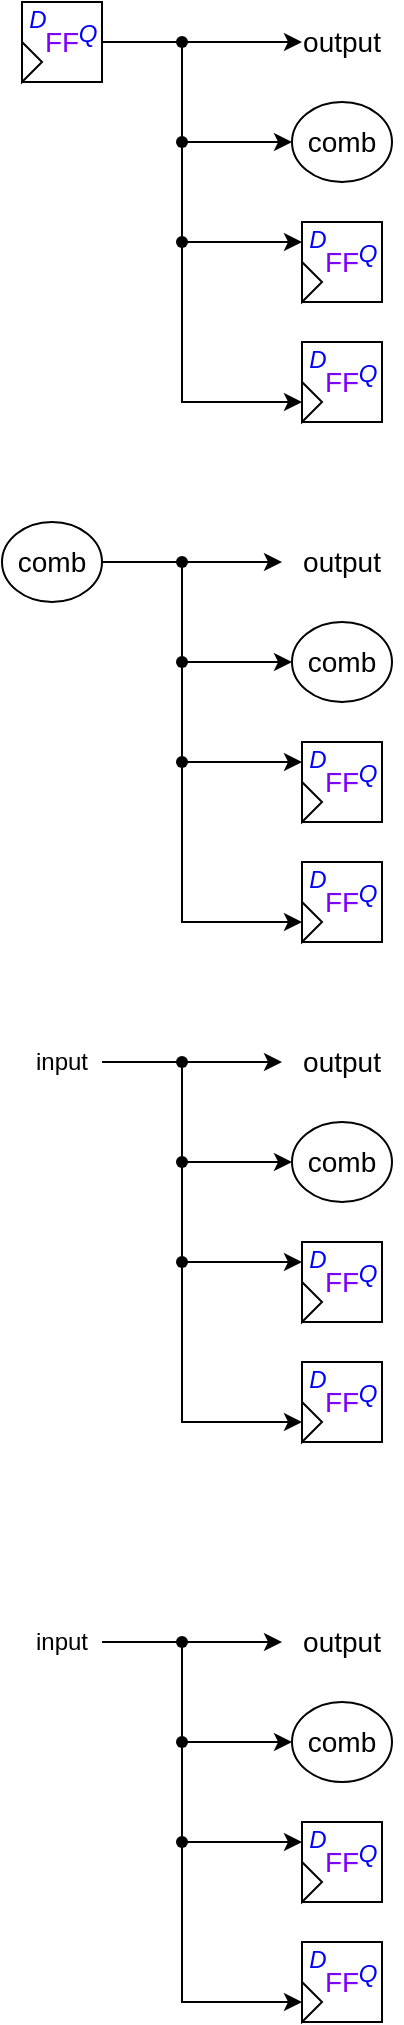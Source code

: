 <mxfile version="26.0.6">
  <diagram name="第 1 页" id="9-TWg4Ww6dwORrWYyeaC">
    <mxGraphModel dx="989" dy="509" grid="1" gridSize="10" guides="1" tooltips="1" connect="1" arrows="1" fold="1" page="1" pageScale="1" pageWidth="827" pageHeight="1169" math="0" shadow="0">
      <root>
        <mxCell id="0" />
        <mxCell id="1" parent="0" />
        <mxCell id="jcqUKhRGZYXGKdBDmug--1" style="edgeStyle=none;rounded=0;orthogonalLoop=1;jettySize=auto;html=1;labelBackgroundColor=none;strokeColor=#000000;strokeWidth=1;fontSize=16;fontColor=#000000;startArrow=none;startFill=0;endArrow=classic;endFill=1;" edge="1" parent="1" source="jcqUKhRGZYXGKdBDmug--6" target="jcqUKhRGZYXGKdBDmug--5">
          <mxGeometry relative="1" as="geometry">
            <mxPoint x="180" y="60" as="targetPoint" />
          </mxGeometry>
        </mxCell>
        <mxCell id="jcqUKhRGZYXGKdBDmug--2" style="edgeStyle=orthogonalEdgeStyle;rounded=0;orthogonalLoop=1;jettySize=auto;html=1;entryX=0;entryY=0.5;entryDx=0;entryDy=0;labelBackgroundColor=none;strokeColor=#000000;strokeWidth=1;fontSize=16;fontColor=#000000;startArrow=none;startFill=0;endArrow=classic;endFill=1;" edge="1" parent="1" source="jcqUKhRGZYXGKdBDmug--8" target="jcqUKhRGZYXGKdBDmug--4">
          <mxGeometry relative="1" as="geometry">
            <mxPoint x="110" y="100" as="sourcePoint" />
            <Array as="points">
              <mxPoint x="140" y="110" />
            </Array>
          </mxGeometry>
        </mxCell>
        <mxCell id="jcqUKhRGZYXGKdBDmug--3" style="edgeStyle=orthogonalEdgeStyle;rounded=0;orthogonalLoop=1;jettySize=auto;html=1;labelBackgroundColor=none;strokeColor=#000000;strokeWidth=1;fontSize=14;fontColor=#000000;startArrow=none;startFill=0;endArrow=classic;endFill=1;entryX=0;entryY=0.25;entryDx=0;entryDy=0;" edge="1" parent="1" source="jcqUKhRGZYXGKdBDmug--11" target="jcqUKhRGZYXGKdBDmug--19">
          <mxGeometry relative="1" as="geometry">
            <mxPoint x="80" y="180" as="sourcePoint" />
            <mxPoint x="190" y="160" as="targetPoint" />
            <Array as="points">
              <mxPoint x="170" y="160" />
              <mxPoint x="170" y="160" />
            </Array>
          </mxGeometry>
        </mxCell>
        <mxCell id="jcqUKhRGZYXGKdBDmug--4" value="comb" style="ellipse;whiteSpace=wrap;html=1;labelBackgroundColor=none;strokeColor=default;strokeWidth=1;fontSize=14;fontColor=#000000;" vertex="1" parent="1">
          <mxGeometry x="195" y="90" width="50" height="40" as="geometry" />
        </mxCell>
        <mxCell id="jcqUKhRGZYXGKdBDmug--5" value="output" style="text;html=1;strokeColor=none;fillColor=none;align=center;verticalAlign=middle;whiteSpace=wrap;rounded=0;labelBackgroundColor=none;strokeWidth=1;fontSize=14;fontColor=#000000;" vertex="1" parent="1">
          <mxGeometry x="200" y="50" width="40" height="20" as="geometry" />
        </mxCell>
        <mxCell id="jcqUKhRGZYXGKdBDmug--6" value="" style="shape=waypoint;sketch=0;fillStyle=solid;size=6;pointerEvents=1;points=[];fillColor=none;resizable=0;rotatable=0;perimeter=centerPerimeter;snapToPoint=1;labelBackgroundColor=none;strokeColor=default;strokeWidth=1;fontSize=14;fontColor=#000000;" vertex="1" parent="1">
          <mxGeometry x="120" y="40" width="40" height="40" as="geometry" />
        </mxCell>
        <mxCell id="jcqUKhRGZYXGKdBDmug--7" value="" style="edgeStyle=none;rounded=0;orthogonalLoop=1;jettySize=auto;html=1;labelBackgroundColor=none;strokeColor=#000000;strokeWidth=1;fontSize=16;fontColor=#000000;startArrow=none;startFill=0;endArrow=none;endFill=1;" edge="1" parent="1" source="jcqUKhRGZYXGKdBDmug--14" target="jcqUKhRGZYXGKdBDmug--6">
          <mxGeometry relative="1" as="geometry">
            <mxPoint x="190" y="60" as="targetPoint" />
            <mxPoint x="120" y="60" as="sourcePoint" />
          </mxGeometry>
        </mxCell>
        <mxCell id="jcqUKhRGZYXGKdBDmug--8" value="" style="shape=waypoint;sketch=0;fillStyle=solid;size=6;pointerEvents=1;points=[];fillColor=none;resizable=0;rotatable=0;perimeter=centerPerimeter;snapToPoint=1;labelBackgroundColor=none;strokeColor=default;strokeWidth=1;fontSize=14;fontColor=#000000;" vertex="1" parent="1">
          <mxGeometry x="120" y="90" width="40" height="40" as="geometry" />
        </mxCell>
        <mxCell id="jcqUKhRGZYXGKdBDmug--9" value="" style="edgeStyle=orthogonalEdgeStyle;rounded=0;orthogonalLoop=1;jettySize=auto;html=1;entryDx=0;entryDy=0;labelBackgroundColor=none;strokeColor=#000000;strokeWidth=1;fontSize=16;fontColor=#000000;startArrow=none;startFill=0;endArrow=none;endFill=1;" edge="1" parent="1" source="jcqUKhRGZYXGKdBDmug--6" target="jcqUKhRGZYXGKdBDmug--8">
          <mxGeometry relative="1" as="geometry">
            <mxPoint x="140" y="60" as="sourcePoint" />
            <mxPoint x="195" y="120" as="targetPoint" />
            <Array as="points" />
          </mxGeometry>
        </mxCell>
        <mxCell id="jcqUKhRGZYXGKdBDmug--10" style="edgeStyle=orthogonalEdgeStyle;rounded=0;orthogonalLoop=1;jettySize=auto;html=1;entryX=0;entryY=0.5;entryDx=0;entryDy=0;labelBackgroundColor=none;strokeColor=#000000;strokeWidth=1;fontSize=12;fontColor=#0000FF;startArrow=none;startFill=0;endArrow=classic;endFill=1;" edge="1" parent="1" source="jcqUKhRGZYXGKdBDmug--11" target="jcqUKhRGZYXGKdBDmug--25">
          <mxGeometry relative="1" as="geometry">
            <Array as="points">
              <mxPoint x="140" y="240" />
            </Array>
          </mxGeometry>
        </mxCell>
        <mxCell id="jcqUKhRGZYXGKdBDmug--11" value="" style="shape=waypoint;sketch=0;fillStyle=solid;size=6;pointerEvents=1;points=[];fillColor=none;resizable=0;rotatable=0;perimeter=centerPerimeter;snapToPoint=1;labelBackgroundColor=none;strokeColor=default;strokeWidth=1;fontSize=14;fontColor=#000000;" vertex="1" parent="1">
          <mxGeometry x="120" y="140" width="40" height="40" as="geometry" />
        </mxCell>
        <mxCell id="jcqUKhRGZYXGKdBDmug--12" value="" style="edgeStyle=orthogonalEdgeStyle;rounded=0;orthogonalLoop=1;jettySize=auto;html=1;entryDx=0;entryDy=0;labelBackgroundColor=none;strokeColor=#000000;strokeWidth=1;fontSize=14;fontColor=#000000;startArrow=none;startFill=0;endArrow=none;endFill=1;" edge="1" parent="1" source="jcqUKhRGZYXGKdBDmug--8" target="jcqUKhRGZYXGKdBDmug--11">
          <mxGeometry relative="1" as="geometry">
            <mxPoint x="140" y="120" as="sourcePoint" />
            <mxPoint x="200" y="182.5" as="targetPoint" />
            <Array as="points" />
          </mxGeometry>
        </mxCell>
        <mxCell id="jcqUKhRGZYXGKdBDmug--13" value="" style="group" vertex="1" connectable="0" parent="1">
          <mxGeometry x="60" y="40" width="40" height="40" as="geometry" />
        </mxCell>
        <mxCell id="jcqUKhRGZYXGKdBDmug--14" value="FF" style="rounded=0;whiteSpace=wrap;html=1;labelBackgroundColor=none;strokeColor=default;strokeWidth=1;fontSize=14;fontColor=#7F00FF;" vertex="1" parent="jcqUKhRGZYXGKdBDmug--13">
          <mxGeometry width="40" height="40" as="geometry" />
        </mxCell>
        <mxCell id="jcqUKhRGZYXGKdBDmug--15" value="" style="triangle;whiteSpace=wrap;html=1;labelBackgroundColor=none;strokeColor=default;strokeWidth=1;fontSize=14;fontColor=#000000;" vertex="1" parent="jcqUKhRGZYXGKdBDmug--13">
          <mxGeometry y="20" width="10" height="20" as="geometry" />
        </mxCell>
        <mxCell id="jcqUKhRGZYXGKdBDmug--16" value="D" style="text;html=1;strokeColor=none;fillColor=none;align=center;verticalAlign=middle;whiteSpace=wrap;rounded=0;labelBackgroundColor=none;strokeWidth=1;fontSize=12;fontColor=#0000FF;fontStyle=2" vertex="1" parent="jcqUKhRGZYXGKdBDmug--13">
          <mxGeometry x="3" y="4.8" width="10" height="8" as="geometry" />
        </mxCell>
        <mxCell id="jcqUKhRGZYXGKdBDmug--17" value="Q" style="text;html=1;strokeColor=none;fillColor=none;align=center;verticalAlign=middle;whiteSpace=wrap;rounded=0;labelBackgroundColor=none;strokeWidth=1;fontSize=12;fontColor=#0000FF;fontStyle=2" vertex="1" parent="jcqUKhRGZYXGKdBDmug--13">
          <mxGeometry x="28" y="12" width="10" height="8" as="geometry" />
        </mxCell>
        <mxCell id="jcqUKhRGZYXGKdBDmug--18" value="" style="group" vertex="1" connectable="0" parent="1">
          <mxGeometry x="200" y="150" width="40" height="40" as="geometry" />
        </mxCell>
        <mxCell id="jcqUKhRGZYXGKdBDmug--19" value="FF" style="rounded=0;whiteSpace=wrap;html=1;labelBackgroundColor=none;strokeColor=default;strokeWidth=1;fontSize=14;fontColor=#7F00FF;" vertex="1" parent="jcqUKhRGZYXGKdBDmug--18">
          <mxGeometry width="40" height="40" as="geometry" />
        </mxCell>
        <mxCell id="jcqUKhRGZYXGKdBDmug--20" value="" style="triangle;whiteSpace=wrap;html=1;labelBackgroundColor=none;strokeColor=default;strokeWidth=1;fontSize=14;fontColor=#000000;" vertex="1" parent="jcqUKhRGZYXGKdBDmug--18">
          <mxGeometry y="20" width="10" height="20" as="geometry" />
        </mxCell>
        <mxCell id="jcqUKhRGZYXGKdBDmug--21" value="D" style="text;html=1;strokeColor=none;fillColor=none;align=center;verticalAlign=middle;whiteSpace=wrap;rounded=0;labelBackgroundColor=none;strokeWidth=1;fontSize=12;fontColor=#0000FF;fontStyle=2" vertex="1" parent="jcqUKhRGZYXGKdBDmug--18">
          <mxGeometry x="3" y="4.8" width="10" height="8" as="geometry" />
        </mxCell>
        <mxCell id="jcqUKhRGZYXGKdBDmug--22" value="Q" style="text;html=1;strokeColor=none;fillColor=none;align=center;verticalAlign=middle;whiteSpace=wrap;rounded=0;labelBackgroundColor=none;strokeWidth=1;fontSize=12;fontColor=#0000FF;fontStyle=2" vertex="1" parent="jcqUKhRGZYXGKdBDmug--18">
          <mxGeometry x="28" y="12" width="10" height="8" as="geometry" />
        </mxCell>
        <mxCell id="jcqUKhRGZYXGKdBDmug--23" value="" style="group" vertex="1" connectable="0" parent="1">
          <mxGeometry x="200" y="210" width="40" height="40" as="geometry" />
        </mxCell>
        <mxCell id="jcqUKhRGZYXGKdBDmug--24" value="FF" style="rounded=0;whiteSpace=wrap;html=1;labelBackgroundColor=none;strokeColor=default;strokeWidth=1;fontSize=14;fontColor=#7F00FF;" vertex="1" parent="jcqUKhRGZYXGKdBDmug--23">
          <mxGeometry width="40" height="40" as="geometry" />
        </mxCell>
        <mxCell id="jcqUKhRGZYXGKdBDmug--25" value="" style="triangle;whiteSpace=wrap;html=1;labelBackgroundColor=none;strokeColor=default;strokeWidth=1;fontSize=14;fontColor=#000000;" vertex="1" parent="jcqUKhRGZYXGKdBDmug--23">
          <mxGeometry y="20" width="10" height="20" as="geometry" />
        </mxCell>
        <mxCell id="jcqUKhRGZYXGKdBDmug--26" value="D" style="text;html=1;strokeColor=none;fillColor=none;align=center;verticalAlign=middle;whiteSpace=wrap;rounded=0;labelBackgroundColor=none;strokeWidth=1;fontSize=12;fontColor=#0000FF;fontStyle=2" vertex="1" parent="jcqUKhRGZYXGKdBDmug--23">
          <mxGeometry x="3" y="4.8" width="10" height="8" as="geometry" />
        </mxCell>
        <mxCell id="jcqUKhRGZYXGKdBDmug--27" value="Q" style="text;html=1;strokeColor=none;fillColor=none;align=center;verticalAlign=middle;whiteSpace=wrap;rounded=0;labelBackgroundColor=none;strokeWidth=1;fontSize=12;fontColor=#0000FF;fontStyle=2" vertex="1" parent="jcqUKhRGZYXGKdBDmug--23">
          <mxGeometry x="28" y="12" width="10" height="8" as="geometry" />
        </mxCell>
        <mxCell id="jcqUKhRGZYXGKdBDmug--28" style="edgeStyle=none;rounded=0;orthogonalLoop=1;jettySize=auto;html=1;labelBackgroundColor=none;strokeColor=#000000;strokeWidth=1;fontSize=16;fontColor=#000000;startArrow=none;startFill=0;endArrow=classic;endFill=1;" edge="1" parent="1" source="jcqUKhRGZYXGKdBDmug--33" target="jcqUKhRGZYXGKdBDmug--32">
          <mxGeometry relative="1" as="geometry">
            <mxPoint x="180" y="320" as="targetPoint" />
          </mxGeometry>
        </mxCell>
        <mxCell id="jcqUKhRGZYXGKdBDmug--29" style="edgeStyle=orthogonalEdgeStyle;rounded=0;orthogonalLoop=1;jettySize=auto;html=1;entryX=0;entryY=0.5;entryDx=0;entryDy=0;labelBackgroundColor=none;strokeColor=#000000;strokeWidth=1;fontSize=16;fontColor=#000000;startArrow=none;startFill=0;endArrow=classic;endFill=1;" edge="1" parent="1" source="jcqUKhRGZYXGKdBDmug--35" target="jcqUKhRGZYXGKdBDmug--31">
          <mxGeometry relative="1" as="geometry">
            <mxPoint x="110" y="360" as="sourcePoint" />
            <Array as="points">
              <mxPoint x="140" y="370" />
            </Array>
          </mxGeometry>
        </mxCell>
        <mxCell id="jcqUKhRGZYXGKdBDmug--30" style="edgeStyle=orthogonalEdgeStyle;rounded=0;orthogonalLoop=1;jettySize=auto;html=1;labelBackgroundColor=none;strokeColor=#000000;strokeWidth=1;fontSize=14;fontColor=#000000;startArrow=none;startFill=0;endArrow=classic;endFill=1;entryX=0;entryY=0.25;entryDx=0;entryDy=0;" edge="1" parent="1" source="jcqUKhRGZYXGKdBDmug--38" target="jcqUKhRGZYXGKdBDmug--41">
          <mxGeometry relative="1" as="geometry">
            <mxPoint x="80" y="440" as="sourcePoint" />
            <mxPoint x="190" y="420" as="targetPoint" />
            <Array as="points">
              <mxPoint x="170" y="420" />
              <mxPoint x="170" y="420" />
            </Array>
          </mxGeometry>
        </mxCell>
        <mxCell id="jcqUKhRGZYXGKdBDmug--31" value="comb" style="ellipse;whiteSpace=wrap;html=1;labelBackgroundColor=none;strokeColor=default;strokeWidth=1;fontSize=14;fontColor=#000000;" vertex="1" parent="1">
          <mxGeometry x="195" y="350" width="50" height="40" as="geometry" />
        </mxCell>
        <mxCell id="jcqUKhRGZYXGKdBDmug--32" value="output" style="text;html=1;strokeColor=none;fillColor=none;align=center;verticalAlign=middle;whiteSpace=wrap;rounded=0;labelBackgroundColor=none;strokeWidth=1;fontSize=14;fontColor=#000000;" vertex="1" parent="1">
          <mxGeometry x="190" y="310" width="60" height="20" as="geometry" />
        </mxCell>
        <mxCell id="jcqUKhRGZYXGKdBDmug--33" value="" style="shape=waypoint;sketch=0;fillStyle=solid;size=6;pointerEvents=1;points=[];fillColor=none;resizable=0;rotatable=0;perimeter=centerPerimeter;snapToPoint=1;labelBackgroundColor=none;strokeColor=default;strokeWidth=1;fontSize=14;fontColor=#000000;" vertex="1" parent="1">
          <mxGeometry x="120" y="300" width="40" height="40" as="geometry" />
        </mxCell>
        <mxCell id="jcqUKhRGZYXGKdBDmug--34" value="" style="edgeStyle=none;rounded=0;orthogonalLoop=1;jettySize=auto;html=1;labelBackgroundColor=none;strokeColor=#000000;strokeWidth=1;fontSize=16;fontColor=#000000;startArrow=none;startFill=0;endArrow=none;endFill=1;" edge="1" parent="1" source="jcqUKhRGZYXGKdBDmug--50" target="jcqUKhRGZYXGKdBDmug--33">
          <mxGeometry relative="1" as="geometry">
            <mxPoint x="190" y="320" as="targetPoint" />
            <mxPoint x="100" y="320" as="sourcePoint" />
          </mxGeometry>
        </mxCell>
        <mxCell id="jcqUKhRGZYXGKdBDmug--35" value="" style="shape=waypoint;sketch=0;fillStyle=solid;size=6;pointerEvents=1;points=[];fillColor=none;resizable=0;rotatable=0;perimeter=centerPerimeter;snapToPoint=1;labelBackgroundColor=none;strokeColor=default;strokeWidth=1;fontSize=14;fontColor=#000000;" vertex="1" parent="1">
          <mxGeometry x="120" y="350" width="40" height="40" as="geometry" />
        </mxCell>
        <mxCell id="jcqUKhRGZYXGKdBDmug--36" value="" style="edgeStyle=orthogonalEdgeStyle;rounded=0;orthogonalLoop=1;jettySize=auto;html=1;entryDx=0;entryDy=0;labelBackgroundColor=none;strokeColor=#000000;strokeWidth=1;fontSize=16;fontColor=#000000;startArrow=none;startFill=0;endArrow=none;endFill=1;" edge="1" parent="1" source="jcqUKhRGZYXGKdBDmug--33" target="jcqUKhRGZYXGKdBDmug--35">
          <mxGeometry relative="1" as="geometry">
            <mxPoint x="140" y="320" as="sourcePoint" />
            <mxPoint x="195" y="380" as="targetPoint" />
            <Array as="points" />
          </mxGeometry>
        </mxCell>
        <mxCell id="jcqUKhRGZYXGKdBDmug--37" style="edgeStyle=orthogonalEdgeStyle;rounded=0;orthogonalLoop=1;jettySize=auto;html=1;entryX=0;entryY=0.5;entryDx=0;entryDy=0;labelBackgroundColor=none;strokeColor=#000000;strokeWidth=1;fontSize=12;fontColor=#0000FF;startArrow=none;startFill=0;endArrow=classic;endFill=1;" edge="1" parent="1" source="jcqUKhRGZYXGKdBDmug--38" target="jcqUKhRGZYXGKdBDmug--47">
          <mxGeometry relative="1" as="geometry">
            <Array as="points">
              <mxPoint x="140" y="500" />
            </Array>
          </mxGeometry>
        </mxCell>
        <mxCell id="jcqUKhRGZYXGKdBDmug--38" value="" style="shape=waypoint;sketch=0;fillStyle=solid;size=6;pointerEvents=1;points=[];fillColor=none;resizable=0;rotatable=0;perimeter=centerPerimeter;snapToPoint=1;labelBackgroundColor=none;strokeColor=default;strokeWidth=1;fontSize=14;fontColor=#000000;" vertex="1" parent="1">
          <mxGeometry x="120" y="400" width="40" height="40" as="geometry" />
        </mxCell>
        <mxCell id="jcqUKhRGZYXGKdBDmug--39" value="" style="edgeStyle=orthogonalEdgeStyle;rounded=0;orthogonalLoop=1;jettySize=auto;html=1;entryDx=0;entryDy=0;labelBackgroundColor=none;strokeColor=#000000;strokeWidth=1;fontSize=14;fontColor=#000000;startArrow=none;startFill=0;endArrow=none;endFill=1;" edge="1" parent="1" source="jcqUKhRGZYXGKdBDmug--35" target="jcqUKhRGZYXGKdBDmug--38">
          <mxGeometry relative="1" as="geometry">
            <mxPoint x="140" y="380" as="sourcePoint" />
            <mxPoint x="200" y="442.5" as="targetPoint" />
            <Array as="points" />
          </mxGeometry>
        </mxCell>
        <mxCell id="jcqUKhRGZYXGKdBDmug--40" value="" style="group" vertex="1" connectable="0" parent="1">
          <mxGeometry x="200" y="410" width="40" height="40" as="geometry" />
        </mxCell>
        <mxCell id="jcqUKhRGZYXGKdBDmug--41" value="FF" style="rounded=0;whiteSpace=wrap;html=1;labelBackgroundColor=none;strokeColor=default;strokeWidth=1;fontSize=14;fontColor=#7F00FF;" vertex="1" parent="jcqUKhRGZYXGKdBDmug--40">
          <mxGeometry width="40" height="40" as="geometry" />
        </mxCell>
        <mxCell id="jcqUKhRGZYXGKdBDmug--42" value="" style="triangle;whiteSpace=wrap;html=1;labelBackgroundColor=none;strokeColor=default;strokeWidth=1;fontSize=14;fontColor=#000000;" vertex="1" parent="jcqUKhRGZYXGKdBDmug--40">
          <mxGeometry y="20" width="10" height="20" as="geometry" />
        </mxCell>
        <mxCell id="jcqUKhRGZYXGKdBDmug--43" value="D" style="text;html=1;strokeColor=none;fillColor=none;align=center;verticalAlign=middle;whiteSpace=wrap;rounded=0;labelBackgroundColor=none;strokeWidth=1;fontSize=12;fontColor=#0000FF;fontStyle=2" vertex="1" parent="jcqUKhRGZYXGKdBDmug--40">
          <mxGeometry x="3" y="4.8" width="10" height="8" as="geometry" />
        </mxCell>
        <mxCell id="jcqUKhRGZYXGKdBDmug--44" value="Q" style="text;html=1;strokeColor=none;fillColor=none;align=center;verticalAlign=middle;whiteSpace=wrap;rounded=0;labelBackgroundColor=none;strokeWidth=1;fontSize=12;fontColor=#0000FF;fontStyle=2" vertex="1" parent="jcqUKhRGZYXGKdBDmug--40">
          <mxGeometry x="28" y="12" width="10" height="8" as="geometry" />
        </mxCell>
        <mxCell id="jcqUKhRGZYXGKdBDmug--45" value="" style="group" vertex="1" connectable="0" parent="1">
          <mxGeometry x="200" y="470" width="40" height="40" as="geometry" />
        </mxCell>
        <mxCell id="jcqUKhRGZYXGKdBDmug--46" value="FF" style="rounded=0;whiteSpace=wrap;html=1;labelBackgroundColor=none;strokeColor=default;strokeWidth=1;fontSize=14;fontColor=#7F00FF;" vertex="1" parent="jcqUKhRGZYXGKdBDmug--45">
          <mxGeometry width="40" height="40" as="geometry" />
        </mxCell>
        <mxCell id="jcqUKhRGZYXGKdBDmug--47" value="" style="triangle;whiteSpace=wrap;html=1;labelBackgroundColor=none;strokeColor=default;strokeWidth=1;fontSize=14;fontColor=#000000;" vertex="1" parent="jcqUKhRGZYXGKdBDmug--45">
          <mxGeometry y="20" width="10" height="20" as="geometry" />
        </mxCell>
        <mxCell id="jcqUKhRGZYXGKdBDmug--48" value="D" style="text;html=1;strokeColor=none;fillColor=none;align=center;verticalAlign=middle;whiteSpace=wrap;rounded=0;labelBackgroundColor=none;strokeWidth=1;fontSize=12;fontColor=#0000FF;fontStyle=2" vertex="1" parent="jcqUKhRGZYXGKdBDmug--45">
          <mxGeometry x="3" y="4.8" width="10" height="8" as="geometry" />
        </mxCell>
        <mxCell id="jcqUKhRGZYXGKdBDmug--49" value="Q" style="text;html=1;strokeColor=none;fillColor=none;align=center;verticalAlign=middle;whiteSpace=wrap;rounded=0;labelBackgroundColor=none;strokeWidth=1;fontSize=12;fontColor=#0000FF;fontStyle=2" vertex="1" parent="jcqUKhRGZYXGKdBDmug--45">
          <mxGeometry x="28" y="12" width="10" height="8" as="geometry" />
        </mxCell>
        <mxCell id="jcqUKhRGZYXGKdBDmug--50" value="comb" style="ellipse;whiteSpace=wrap;html=1;labelBackgroundColor=none;strokeColor=default;strokeWidth=1;fontSize=14;fontColor=#000000;" vertex="1" parent="1">
          <mxGeometry x="50" y="300" width="50" height="40" as="geometry" />
        </mxCell>
        <mxCell id="jcqUKhRGZYXGKdBDmug--51" value="input" style="text;html=1;strokeColor=none;fillColor=none;align=center;verticalAlign=middle;whiteSpace=wrap;rounded=0;labelBackgroundColor=none;strokeWidth=1;fontSize=12;fontColor=#000000;" vertex="1" parent="1">
          <mxGeometry x="60" y="560" width="40" height="20" as="geometry" />
        </mxCell>
        <mxCell id="jcqUKhRGZYXGKdBDmug--52" style="edgeStyle=none;rounded=0;orthogonalLoop=1;jettySize=auto;html=1;labelBackgroundColor=none;strokeColor=#000000;strokeWidth=1;fontSize=16;fontColor=#000000;startArrow=none;startFill=0;endArrow=classic;endFill=1;" edge="1" parent="1" source="jcqUKhRGZYXGKdBDmug--57" target="jcqUKhRGZYXGKdBDmug--56">
          <mxGeometry relative="1" as="geometry">
            <mxPoint x="180" y="570" as="targetPoint" />
            <mxPoint x="140" y="570" as="sourcePoint" />
          </mxGeometry>
        </mxCell>
        <mxCell id="jcqUKhRGZYXGKdBDmug--53" style="edgeStyle=orthogonalEdgeStyle;rounded=0;orthogonalLoop=1;jettySize=auto;html=1;entryX=0;entryY=0.5;entryDx=0;entryDy=0;labelBackgroundColor=none;strokeColor=#000000;strokeWidth=1;fontSize=16;fontColor=#000000;startArrow=none;startFill=0;endArrow=classic;endFill=1;" edge="1" parent="1" source="jcqUKhRGZYXGKdBDmug--59" target="jcqUKhRGZYXGKdBDmug--55">
          <mxGeometry relative="1" as="geometry">
            <mxPoint x="110" y="610" as="sourcePoint" />
            <Array as="points">
              <mxPoint x="140" y="620" />
            </Array>
          </mxGeometry>
        </mxCell>
        <mxCell id="jcqUKhRGZYXGKdBDmug--54" style="edgeStyle=orthogonalEdgeStyle;rounded=0;orthogonalLoop=1;jettySize=auto;html=1;labelBackgroundColor=none;strokeColor=#000000;strokeWidth=1;fontSize=14;fontColor=#000000;startArrow=none;startFill=0;endArrow=classic;endFill=1;entryX=0;entryY=0.25;entryDx=0;entryDy=0;" edge="1" parent="1" source="jcqUKhRGZYXGKdBDmug--62" target="jcqUKhRGZYXGKdBDmug--65">
          <mxGeometry relative="1" as="geometry">
            <mxPoint x="80" y="690" as="sourcePoint" />
            <mxPoint x="190" y="670" as="targetPoint" />
            <Array as="points">
              <mxPoint x="170" y="670" />
              <mxPoint x="170" y="670" />
            </Array>
          </mxGeometry>
        </mxCell>
        <mxCell id="jcqUKhRGZYXGKdBDmug--55" value="comb" style="ellipse;whiteSpace=wrap;html=1;labelBackgroundColor=none;strokeColor=default;strokeWidth=1;fontSize=14;fontColor=#000000;" vertex="1" parent="1">
          <mxGeometry x="195" y="600" width="50" height="40" as="geometry" />
        </mxCell>
        <mxCell id="jcqUKhRGZYXGKdBDmug--56" value="output" style="text;html=1;strokeColor=none;fillColor=none;align=center;verticalAlign=middle;whiteSpace=wrap;rounded=0;labelBackgroundColor=none;strokeWidth=1;fontSize=14;fontColor=#000000;" vertex="1" parent="1">
          <mxGeometry x="190" y="560" width="60" height="20" as="geometry" />
        </mxCell>
        <mxCell id="jcqUKhRGZYXGKdBDmug--57" value="" style="shape=waypoint;sketch=0;fillStyle=solid;size=6;pointerEvents=1;points=[];fillColor=none;resizable=0;rotatable=0;perimeter=centerPerimeter;snapToPoint=1;labelBackgroundColor=none;strokeColor=default;strokeWidth=1;fontSize=14;fontColor=#000000;" vertex="1" parent="1">
          <mxGeometry x="120" y="550" width="40" height="40" as="geometry" />
        </mxCell>
        <mxCell id="jcqUKhRGZYXGKdBDmug--58" value="" style="edgeStyle=none;rounded=0;orthogonalLoop=1;jettySize=auto;html=1;labelBackgroundColor=none;strokeColor=#000000;strokeWidth=1;fontSize=16;fontColor=#000000;startArrow=none;startFill=0;endArrow=none;endFill=1;" edge="1" parent="1" source="jcqUKhRGZYXGKdBDmug--51" target="jcqUKhRGZYXGKdBDmug--57">
          <mxGeometry relative="1" as="geometry">
            <mxPoint x="140" y="570" as="targetPoint" />
            <mxPoint x="100" y="570" as="sourcePoint" />
          </mxGeometry>
        </mxCell>
        <mxCell id="jcqUKhRGZYXGKdBDmug--59" value="" style="shape=waypoint;sketch=0;fillStyle=solid;size=6;pointerEvents=1;points=[];fillColor=none;resizable=0;rotatable=0;perimeter=centerPerimeter;snapToPoint=1;labelBackgroundColor=none;strokeColor=default;strokeWidth=1;fontSize=14;fontColor=#000000;" vertex="1" parent="1">
          <mxGeometry x="120" y="600" width="40" height="40" as="geometry" />
        </mxCell>
        <mxCell id="jcqUKhRGZYXGKdBDmug--60" value="" style="edgeStyle=orthogonalEdgeStyle;rounded=0;orthogonalLoop=1;jettySize=auto;html=1;entryDx=0;entryDy=0;labelBackgroundColor=none;strokeColor=#000000;strokeWidth=1;fontSize=16;fontColor=#000000;startArrow=none;startFill=0;endArrow=none;endFill=1;" edge="1" parent="1" source="jcqUKhRGZYXGKdBDmug--57" target="jcqUKhRGZYXGKdBDmug--59">
          <mxGeometry relative="1" as="geometry">
            <mxPoint x="140" y="570" as="sourcePoint" />
            <mxPoint x="195" y="630" as="targetPoint" />
            <Array as="points" />
          </mxGeometry>
        </mxCell>
        <mxCell id="jcqUKhRGZYXGKdBDmug--61" style="edgeStyle=orthogonalEdgeStyle;rounded=0;orthogonalLoop=1;jettySize=auto;html=1;entryX=0;entryY=0.5;entryDx=0;entryDy=0;labelBackgroundColor=none;strokeColor=#000000;strokeWidth=1;fontSize=12;fontColor=#0000FF;startArrow=none;startFill=0;endArrow=classic;endFill=1;" edge="1" parent="1" source="jcqUKhRGZYXGKdBDmug--62" target="jcqUKhRGZYXGKdBDmug--71">
          <mxGeometry relative="1" as="geometry">
            <Array as="points">
              <mxPoint x="140" y="750" />
            </Array>
          </mxGeometry>
        </mxCell>
        <mxCell id="jcqUKhRGZYXGKdBDmug--62" value="" style="shape=waypoint;sketch=0;fillStyle=solid;size=6;pointerEvents=1;points=[];fillColor=none;resizable=0;rotatable=0;perimeter=centerPerimeter;snapToPoint=1;labelBackgroundColor=none;strokeColor=default;strokeWidth=1;fontSize=14;fontColor=#000000;" vertex="1" parent="1">
          <mxGeometry x="120" y="650" width="40" height="40" as="geometry" />
        </mxCell>
        <mxCell id="jcqUKhRGZYXGKdBDmug--63" value="" style="edgeStyle=orthogonalEdgeStyle;rounded=0;orthogonalLoop=1;jettySize=auto;html=1;entryDx=0;entryDy=0;labelBackgroundColor=none;strokeColor=#000000;strokeWidth=1;fontSize=14;fontColor=#000000;startArrow=none;startFill=0;endArrow=none;endFill=1;" edge="1" parent="1" source="jcqUKhRGZYXGKdBDmug--59" target="jcqUKhRGZYXGKdBDmug--62">
          <mxGeometry relative="1" as="geometry">
            <mxPoint x="140" y="630" as="sourcePoint" />
            <mxPoint x="200" y="692.5" as="targetPoint" />
            <Array as="points" />
          </mxGeometry>
        </mxCell>
        <mxCell id="jcqUKhRGZYXGKdBDmug--64" value="" style="group" vertex="1" connectable="0" parent="1">
          <mxGeometry x="200" y="660" width="40" height="40" as="geometry" />
        </mxCell>
        <mxCell id="jcqUKhRGZYXGKdBDmug--65" value="FF" style="rounded=0;whiteSpace=wrap;html=1;labelBackgroundColor=none;strokeColor=default;strokeWidth=1;fontSize=14;fontColor=#7F00FF;" vertex="1" parent="jcqUKhRGZYXGKdBDmug--64">
          <mxGeometry width="40" height="40" as="geometry" />
        </mxCell>
        <mxCell id="jcqUKhRGZYXGKdBDmug--66" value="" style="triangle;whiteSpace=wrap;html=1;labelBackgroundColor=none;strokeColor=default;strokeWidth=1;fontSize=14;fontColor=#000000;" vertex="1" parent="jcqUKhRGZYXGKdBDmug--64">
          <mxGeometry y="20" width="10" height="20" as="geometry" />
        </mxCell>
        <mxCell id="jcqUKhRGZYXGKdBDmug--67" value="D" style="text;html=1;strokeColor=none;fillColor=none;align=center;verticalAlign=middle;whiteSpace=wrap;rounded=0;labelBackgroundColor=none;strokeWidth=1;fontSize=12;fontColor=#0000FF;fontStyle=2" vertex="1" parent="jcqUKhRGZYXGKdBDmug--64">
          <mxGeometry x="3" y="4.8" width="10" height="8" as="geometry" />
        </mxCell>
        <mxCell id="jcqUKhRGZYXGKdBDmug--68" value="Q" style="text;html=1;strokeColor=none;fillColor=none;align=center;verticalAlign=middle;whiteSpace=wrap;rounded=0;labelBackgroundColor=none;strokeWidth=1;fontSize=12;fontColor=#0000FF;fontStyle=2" vertex="1" parent="jcqUKhRGZYXGKdBDmug--64">
          <mxGeometry x="28" y="12" width="10" height="8" as="geometry" />
        </mxCell>
        <mxCell id="jcqUKhRGZYXGKdBDmug--69" value="" style="group" vertex="1" connectable="0" parent="1">
          <mxGeometry x="200" y="720" width="40" height="40" as="geometry" />
        </mxCell>
        <mxCell id="jcqUKhRGZYXGKdBDmug--70" value="FF" style="rounded=0;whiteSpace=wrap;html=1;labelBackgroundColor=none;strokeColor=default;strokeWidth=1;fontSize=14;fontColor=#7F00FF;" vertex="1" parent="jcqUKhRGZYXGKdBDmug--69">
          <mxGeometry width="40" height="40" as="geometry" />
        </mxCell>
        <mxCell id="jcqUKhRGZYXGKdBDmug--71" value="" style="triangle;whiteSpace=wrap;html=1;labelBackgroundColor=none;strokeColor=default;strokeWidth=1;fontSize=14;fontColor=#000000;" vertex="1" parent="jcqUKhRGZYXGKdBDmug--69">
          <mxGeometry y="20" width="10" height="20" as="geometry" />
        </mxCell>
        <mxCell id="jcqUKhRGZYXGKdBDmug--72" value="D" style="text;html=1;strokeColor=none;fillColor=none;align=center;verticalAlign=middle;whiteSpace=wrap;rounded=0;labelBackgroundColor=none;strokeWidth=1;fontSize=12;fontColor=#0000FF;fontStyle=2" vertex="1" parent="jcqUKhRGZYXGKdBDmug--69">
          <mxGeometry x="3" y="4.8" width="10" height="8" as="geometry" />
        </mxCell>
        <mxCell id="jcqUKhRGZYXGKdBDmug--73" value="Q" style="text;html=1;strokeColor=none;fillColor=none;align=center;verticalAlign=middle;whiteSpace=wrap;rounded=0;labelBackgroundColor=none;strokeWidth=1;fontSize=12;fontColor=#0000FF;fontStyle=2" vertex="1" parent="jcqUKhRGZYXGKdBDmug--69">
          <mxGeometry x="28" y="12" width="10" height="8" as="geometry" />
        </mxCell>
        <mxCell id="jcqUKhRGZYXGKdBDmug--74" value="input" style="text;html=1;strokeColor=none;fillColor=none;align=center;verticalAlign=middle;whiteSpace=wrap;rounded=0;labelBackgroundColor=none;strokeWidth=1;fontSize=12;fontColor=#000000;" vertex="1" parent="1">
          <mxGeometry x="60" y="850" width="40" height="20" as="geometry" />
        </mxCell>
        <mxCell id="jcqUKhRGZYXGKdBDmug--75" style="edgeStyle=none;rounded=0;orthogonalLoop=1;jettySize=auto;html=1;labelBackgroundColor=none;strokeColor=#000000;strokeWidth=1;fontSize=16;fontColor=#000000;startArrow=none;startFill=0;endArrow=classic;endFill=1;" edge="1" parent="1" source="jcqUKhRGZYXGKdBDmug--80" target="jcqUKhRGZYXGKdBDmug--79">
          <mxGeometry relative="1" as="geometry">
            <mxPoint x="180" y="860" as="targetPoint" />
            <mxPoint x="140" y="860" as="sourcePoint" />
          </mxGeometry>
        </mxCell>
        <mxCell id="jcqUKhRGZYXGKdBDmug--76" style="edgeStyle=orthogonalEdgeStyle;rounded=0;orthogonalLoop=1;jettySize=auto;html=1;entryX=0;entryY=0.5;entryDx=0;entryDy=0;labelBackgroundColor=none;strokeColor=#000000;strokeWidth=1;fontSize=16;fontColor=#000000;startArrow=none;startFill=0;endArrow=classic;endFill=1;" edge="1" parent="1" source="jcqUKhRGZYXGKdBDmug--82" target="jcqUKhRGZYXGKdBDmug--78">
          <mxGeometry relative="1" as="geometry">
            <mxPoint x="110" y="900" as="sourcePoint" />
            <Array as="points">
              <mxPoint x="140" y="910" />
            </Array>
          </mxGeometry>
        </mxCell>
        <mxCell id="jcqUKhRGZYXGKdBDmug--77" style="edgeStyle=orthogonalEdgeStyle;rounded=0;orthogonalLoop=1;jettySize=auto;html=1;labelBackgroundColor=none;strokeColor=#000000;strokeWidth=1;fontSize=14;fontColor=#000000;startArrow=none;startFill=0;endArrow=classic;endFill=1;entryX=0;entryY=0.25;entryDx=0;entryDy=0;" edge="1" parent="1" source="jcqUKhRGZYXGKdBDmug--85" target="jcqUKhRGZYXGKdBDmug--88">
          <mxGeometry relative="1" as="geometry">
            <mxPoint x="80" y="980" as="sourcePoint" />
            <mxPoint x="190" y="960" as="targetPoint" />
            <Array as="points">
              <mxPoint x="170" y="960" />
              <mxPoint x="170" y="960" />
            </Array>
          </mxGeometry>
        </mxCell>
        <mxCell id="jcqUKhRGZYXGKdBDmug--78" value="comb" style="ellipse;whiteSpace=wrap;html=1;labelBackgroundColor=none;strokeColor=default;strokeWidth=1;fontSize=14;fontColor=#000000;" vertex="1" parent="1">
          <mxGeometry x="195" y="890" width="50" height="40" as="geometry" />
        </mxCell>
        <mxCell id="jcqUKhRGZYXGKdBDmug--79" value="output" style="text;html=1;strokeColor=none;fillColor=none;align=center;verticalAlign=middle;whiteSpace=wrap;rounded=0;labelBackgroundColor=none;strokeWidth=1;fontSize=14;fontColor=#000000;" vertex="1" parent="1">
          <mxGeometry x="190" y="850" width="60" height="20" as="geometry" />
        </mxCell>
        <mxCell id="jcqUKhRGZYXGKdBDmug--80" value="" style="shape=waypoint;sketch=0;fillStyle=solid;size=6;pointerEvents=1;points=[];fillColor=none;resizable=0;rotatable=0;perimeter=centerPerimeter;snapToPoint=1;labelBackgroundColor=none;strokeColor=default;strokeWidth=1;fontSize=14;fontColor=#000000;" vertex="1" parent="1">
          <mxGeometry x="120" y="840" width="40" height="40" as="geometry" />
        </mxCell>
        <mxCell id="jcqUKhRGZYXGKdBDmug--81" value="" style="edgeStyle=none;rounded=0;orthogonalLoop=1;jettySize=auto;html=1;labelBackgroundColor=none;strokeColor=#000000;strokeWidth=1;fontSize=16;fontColor=#000000;startArrow=none;startFill=0;endArrow=none;endFill=1;" edge="1" parent="1" source="jcqUKhRGZYXGKdBDmug--74" target="jcqUKhRGZYXGKdBDmug--80">
          <mxGeometry relative="1" as="geometry">
            <mxPoint x="140" y="860" as="targetPoint" />
            <mxPoint x="100" y="860" as="sourcePoint" />
          </mxGeometry>
        </mxCell>
        <mxCell id="jcqUKhRGZYXGKdBDmug--82" value="" style="shape=waypoint;sketch=0;fillStyle=solid;size=6;pointerEvents=1;points=[];fillColor=none;resizable=0;rotatable=0;perimeter=centerPerimeter;snapToPoint=1;labelBackgroundColor=none;strokeColor=default;strokeWidth=1;fontSize=14;fontColor=#000000;" vertex="1" parent="1">
          <mxGeometry x="120" y="890" width="40" height="40" as="geometry" />
        </mxCell>
        <mxCell id="jcqUKhRGZYXGKdBDmug--83" value="" style="edgeStyle=orthogonalEdgeStyle;rounded=0;orthogonalLoop=1;jettySize=auto;html=1;entryDx=0;entryDy=0;labelBackgroundColor=none;strokeColor=#000000;strokeWidth=1;fontSize=16;fontColor=#000000;startArrow=none;startFill=0;endArrow=none;endFill=1;" edge="1" parent="1" source="jcqUKhRGZYXGKdBDmug--80" target="jcqUKhRGZYXGKdBDmug--82">
          <mxGeometry relative="1" as="geometry">
            <mxPoint x="140" y="860" as="sourcePoint" />
            <mxPoint x="195" y="920" as="targetPoint" />
            <Array as="points" />
          </mxGeometry>
        </mxCell>
        <mxCell id="jcqUKhRGZYXGKdBDmug--84" style="edgeStyle=orthogonalEdgeStyle;rounded=0;orthogonalLoop=1;jettySize=auto;html=1;entryX=0;entryY=0.5;entryDx=0;entryDy=0;labelBackgroundColor=none;strokeColor=#000000;strokeWidth=1;fontSize=12;fontColor=#0000FF;startArrow=none;startFill=0;endArrow=classic;endFill=1;" edge="1" parent="1" source="jcqUKhRGZYXGKdBDmug--85" target="jcqUKhRGZYXGKdBDmug--94">
          <mxGeometry relative="1" as="geometry">
            <Array as="points">
              <mxPoint x="140" y="1040" />
            </Array>
          </mxGeometry>
        </mxCell>
        <mxCell id="jcqUKhRGZYXGKdBDmug--85" value="" style="shape=waypoint;sketch=0;fillStyle=solid;size=6;pointerEvents=1;points=[];fillColor=none;resizable=0;rotatable=0;perimeter=centerPerimeter;snapToPoint=1;labelBackgroundColor=none;strokeColor=default;strokeWidth=1;fontSize=14;fontColor=#000000;" vertex="1" parent="1">
          <mxGeometry x="120" y="940" width="40" height="40" as="geometry" />
        </mxCell>
        <mxCell id="jcqUKhRGZYXGKdBDmug--86" value="" style="edgeStyle=orthogonalEdgeStyle;rounded=0;orthogonalLoop=1;jettySize=auto;html=1;entryDx=0;entryDy=0;labelBackgroundColor=none;strokeColor=#000000;strokeWidth=1;fontSize=14;fontColor=#000000;startArrow=none;startFill=0;endArrow=none;endFill=1;" edge="1" parent="1" source="jcqUKhRGZYXGKdBDmug--82" target="jcqUKhRGZYXGKdBDmug--85">
          <mxGeometry relative="1" as="geometry">
            <mxPoint x="140" y="920" as="sourcePoint" />
            <mxPoint x="200" y="982.5" as="targetPoint" />
            <Array as="points" />
          </mxGeometry>
        </mxCell>
        <mxCell id="jcqUKhRGZYXGKdBDmug--87" value="" style="group" vertex="1" connectable="0" parent="1">
          <mxGeometry x="200" y="950" width="40" height="40" as="geometry" />
        </mxCell>
        <mxCell id="jcqUKhRGZYXGKdBDmug--88" value="FF" style="rounded=0;whiteSpace=wrap;html=1;labelBackgroundColor=none;strokeColor=default;strokeWidth=1;fontSize=14;fontColor=#7F00FF;" vertex="1" parent="jcqUKhRGZYXGKdBDmug--87">
          <mxGeometry width="40" height="40" as="geometry" />
        </mxCell>
        <mxCell id="jcqUKhRGZYXGKdBDmug--89" value="" style="triangle;whiteSpace=wrap;html=1;labelBackgroundColor=none;strokeColor=default;strokeWidth=1;fontSize=14;fontColor=#000000;" vertex="1" parent="jcqUKhRGZYXGKdBDmug--87">
          <mxGeometry y="20" width="10" height="20" as="geometry" />
        </mxCell>
        <mxCell id="jcqUKhRGZYXGKdBDmug--90" value="D" style="text;html=1;strokeColor=none;fillColor=none;align=center;verticalAlign=middle;whiteSpace=wrap;rounded=0;labelBackgroundColor=none;strokeWidth=1;fontSize=12;fontColor=#0000FF;fontStyle=2" vertex="1" parent="jcqUKhRGZYXGKdBDmug--87">
          <mxGeometry x="3" y="4.8" width="10" height="8" as="geometry" />
        </mxCell>
        <mxCell id="jcqUKhRGZYXGKdBDmug--91" value="Q" style="text;html=1;strokeColor=none;fillColor=none;align=center;verticalAlign=middle;whiteSpace=wrap;rounded=0;labelBackgroundColor=none;strokeWidth=1;fontSize=12;fontColor=#0000FF;fontStyle=2" vertex="1" parent="jcqUKhRGZYXGKdBDmug--87">
          <mxGeometry x="28" y="12" width="10" height="8" as="geometry" />
        </mxCell>
        <mxCell id="jcqUKhRGZYXGKdBDmug--92" value="" style="group" vertex="1" connectable="0" parent="1">
          <mxGeometry x="200" y="1010" width="40" height="40" as="geometry" />
        </mxCell>
        <mxCell id="jcqUKhRGZYXGKdBDmug--93" value="FF" style="rounded=0;whiteSpace=wrap;html=1;labelBackgroundColor=none;strokeColor=default;strokeWidth=1;fontSize=14;fontColor=#7F00FF;" vertex="1" parent="jcqUKhRGZYXGKdBDmug--92">
          <mxGeometry width="40" height="40" as="geometry" />
        </mxCell>
        <mxCell id="jcqUKhRGZYXGKdBDmug--94" value="" style="triangle;whiteSpace=wrap;html=1;labelBackgroundColor=none;strokeColor=default;strokeWidth=1;fontSize=14;fontColor=#000000;" vertex="1" parent="jcqUKhRGZYXGKdBDmug--92">
          <mxGeometry y="20" width="10" height="20" as="geometry" />
        </mxCell>
        <mxCell id="jcqUKhRGZYXGKdBDmug--95" value="D" style="text;html=1;strokeColor=none;fillColor=none;align=center;verticalAlign=middle;whiteSpace=wrap;rounded=0;labelBackgroundColor=none;strokeWidth=1;fontSize=12;fontColor=#0000FF;fontStyle=2" vertex="1" parent="jcqUKhRGZYXGKdBDmug--92">
          <mxGeometry x="3" y="4.8" width="10" height="8" as="geometry" />
        </mxCell>
        <mxCell id="jcqUKhRGZYXGKdBDmug--96" value="Q" style="text;html=1;strokeColor=none;fillColor=none;align=center;verticalAlign=middle;whiteSpace=wrap;rounded=0;labelBackgroundColor=none;strokeWidth=1;fontSize=12;fontColor=#0000FF;fontStyle=2" vertex="1" parent="jcqUKhRGZYXGKdBDmug--92">
          <mxGeometry x="28" y="12" width="10" height="8" as="geometry" />
        </mxCell>
      </root>
    </mxGraphModel>
  </diagram>
</mxfile>
